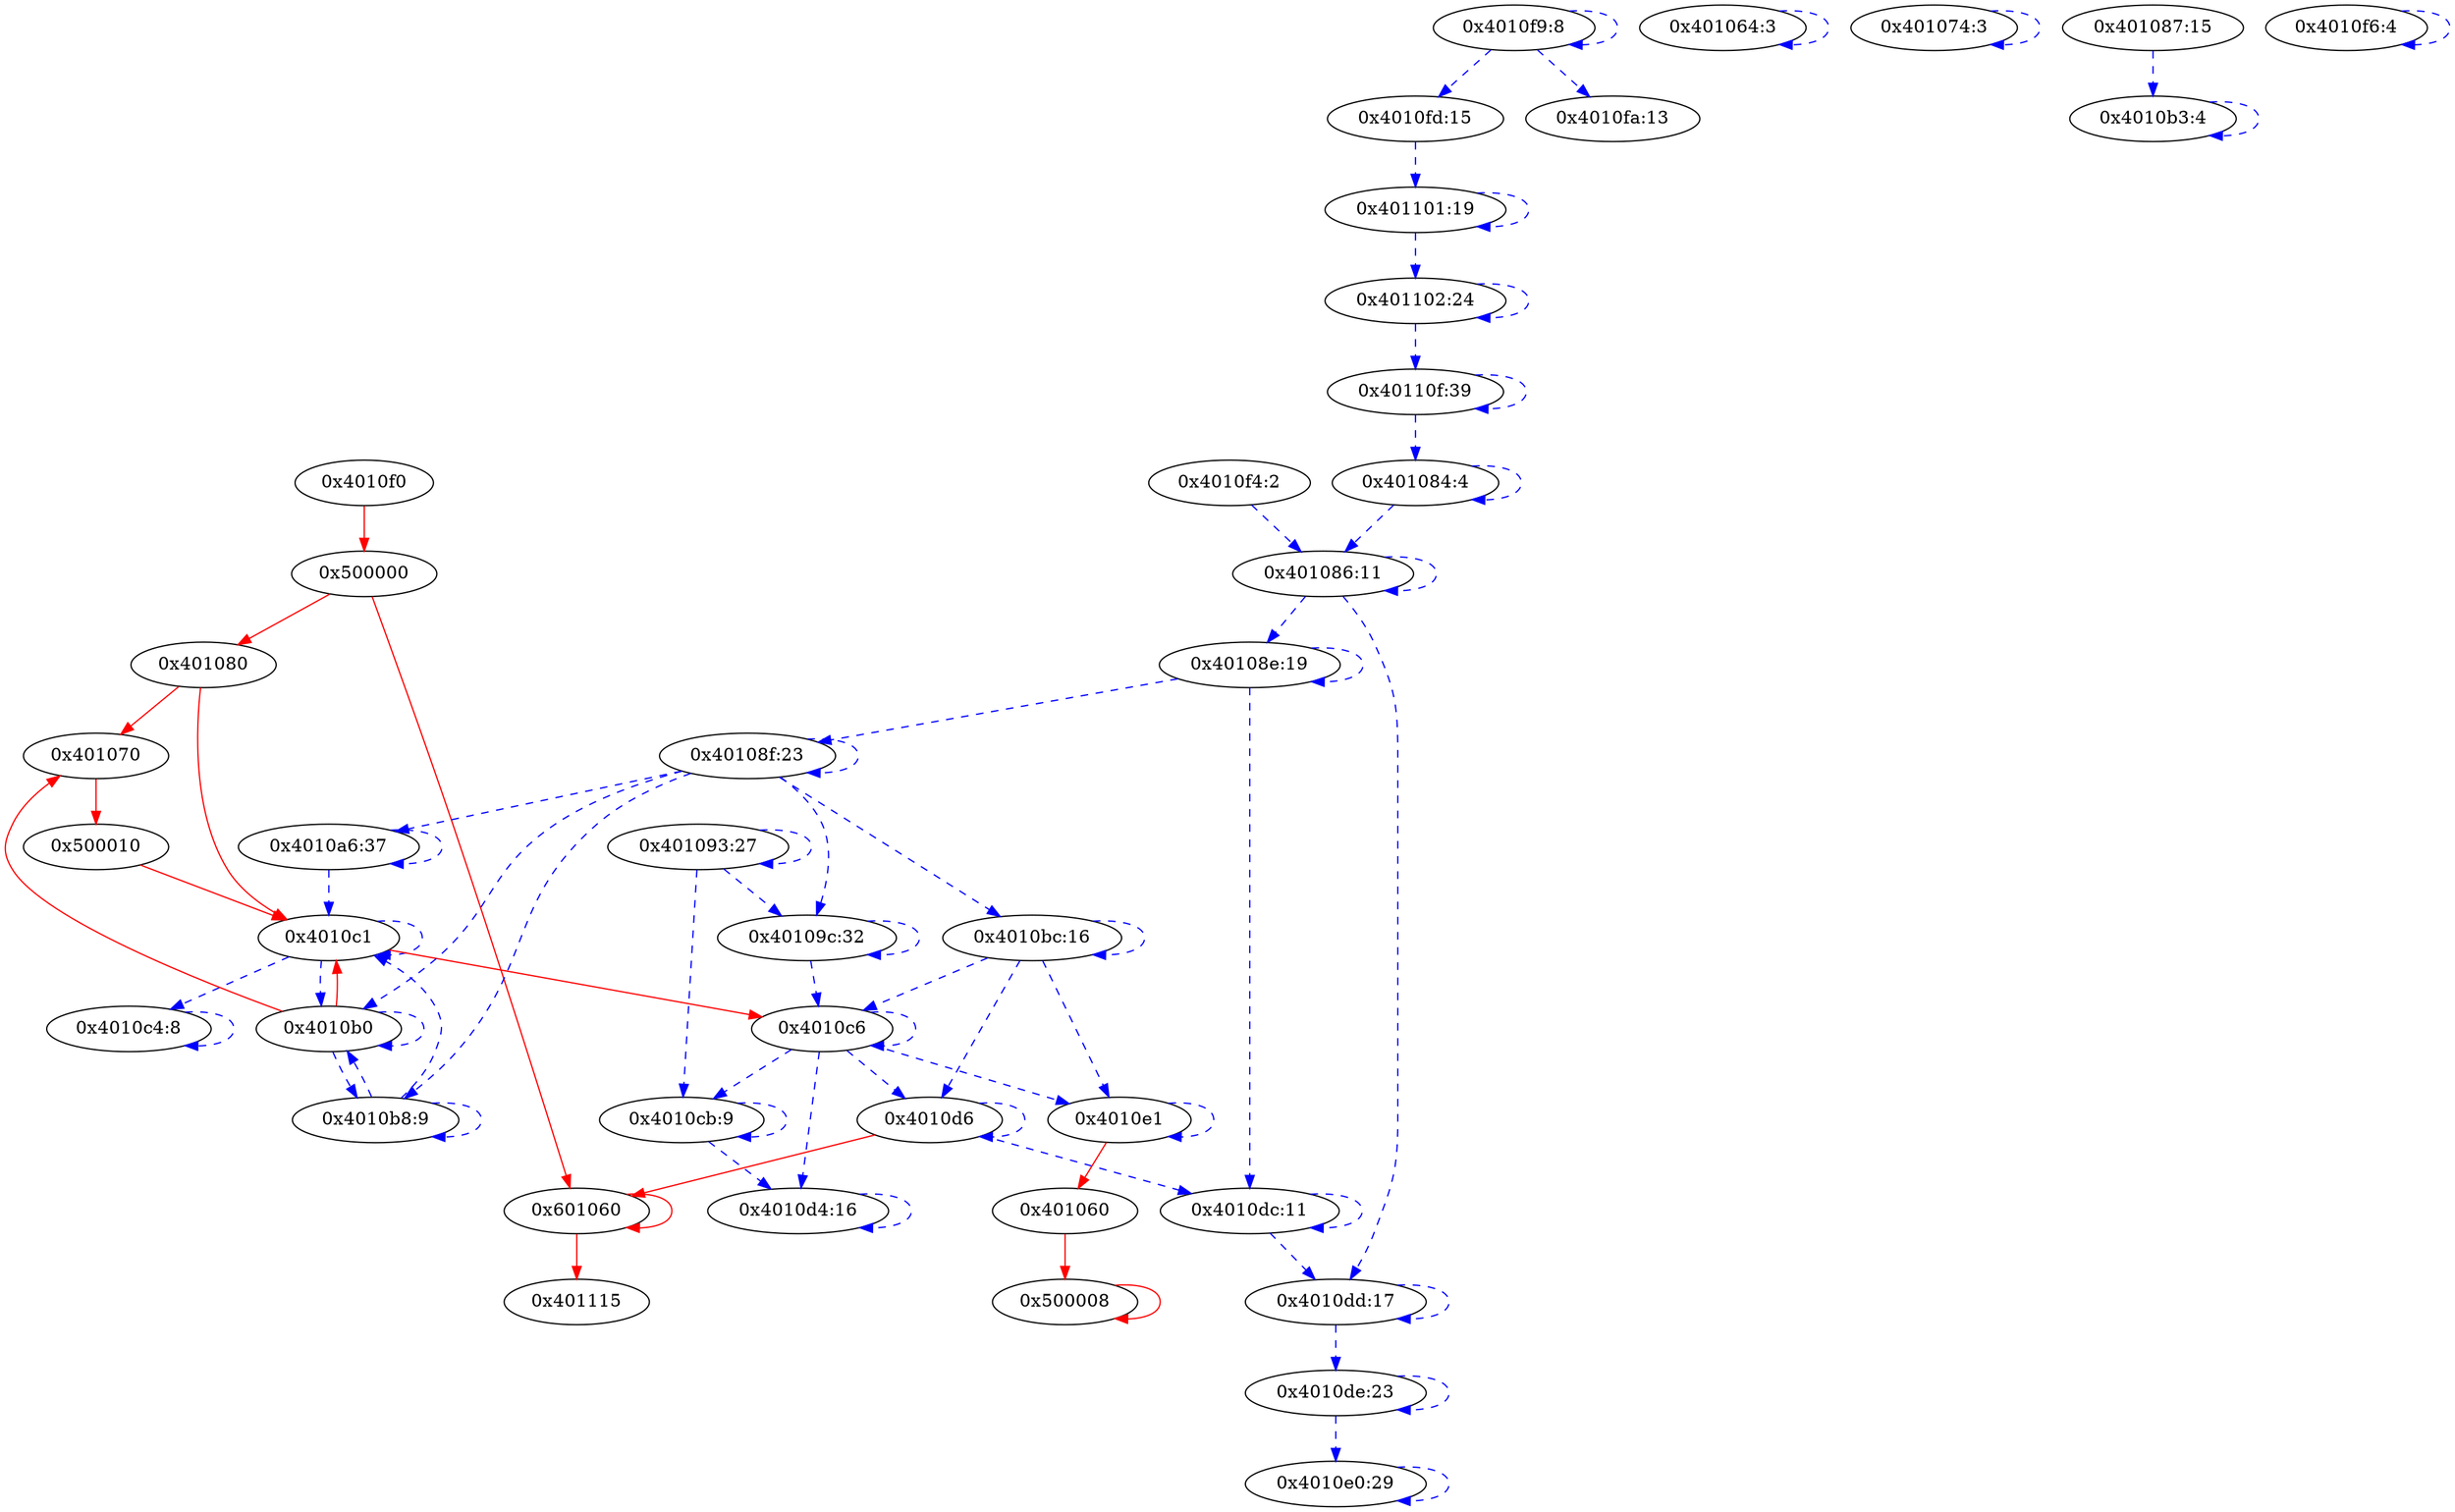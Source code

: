 digraph {
"4010f0" [label="0x4010f0"];
500000 [label="0x500000"];
401080 [label="0x401080"];
401070 [label="0x401070"];
500010 [label="0x500010"];
"4010c1" [label="0x4010c1"];
"4010b0" [label="0x4010b0"];
"4010c6" [label="0x4010c6"];
"4010d6" [label="0x4010d6"];
"4010e1" [label="0x4010e1"];
601060 [label="0x601060"];
401060 [label="0x401060"];
500008 [label="0x500008"];
401115 [label="0x401115"];
401064 [label="0x401064:3"];
401074 [label="0x401074:3"];
"4010b8" [label="0x4010b8:9"];
"4010b3" [label="0x4010b3:4"];
"4010bc" [label="0x4010bc:16"];
"4010c4" [label="0x4010c4:8"];
"4010cb" [label="0x4010cb:9"];
"4010d4" [label="0x4010d4:16"];
"4010dc" [label="0x4010dc:11"];
"4010dd" [label="0x4010dd:17"];
"4010de" [label="0x4010de:23"];
"4010e0" [label="0x4010e0:29"];
401084 [label="0x401084:4"];
401086 [label="0x401086:11"];
"40108e" [label="0x40108e:19"];
"40108f" [label="0x40108f:23"];
"40109c" [label="0x40109c:32"];
"4010a6" [label="0x4010a6:37"];
401093 [label="0x401093:27"];
401087 [label="0x401087:15"];
"4010f6" [label="0x4010f6:4"];
"4010f9" [label="0x4010f9:8"];
"4010fa" [label="0x4010fa:13"];
"4010fd" [label="0x4010fd:15"];
401101 [label="0x401101:19"];
401102 [label="0x401102:24"];
"40110f" [label="0x40110f:39"];
"4010f4" [label="0x4010f4:2"];
"4010f0" -> 500000 [type=control, color=red, style=solid];
500000 -> 401080 [type=control, color=red, style=solid];
500000 -> 601060 [type=control, color=red, style=solid];
401080 -> 401070 [type=control, color=red, style=solid];
401080 -> "4010c1" [type=control, color=red, style=solid];
401070 -> 500010 [type=control, color=red, style=solid];
500010 -> "4010c1" [type=control, color=red, style=solid];
"4010c1" -> "4010b0" [type=data, color=blue, style=dashed];
"4010c1" -> "4010c6" [type=control, color=red, style=solid];
"4010c1" -> "4010c1" [type=data, color=blue, style=dashed];
"4010c1" -> "4010c4" [type=data, color=blue, style=dashed];
"4010b0" -> 401070 [type=control, color=red, style=solid];
"4010b0" -> "4010c1" [type=control, color=red, style=solid];
"4010b0" -> "4010b0" [type=data, color=blue, style=dashed];
"4010b0" -> "4010b8" [type=data, color=blue, style=dashed];
"4010c6" -> "4010d6" [type=data, color=blue, style=dashed];
"4010c6" -> "4010e1" [type=data, color=blue, style=dashed];
"4010c6" -> "4010c6" [type=data, color=blue, style=dashed];
"4010c6" -> "4010cb" [type=data, color=blue, style=dashed];
"4010c6" -> "4010d4" [type=data, color=blue, style=dashed];
"4010d6" -> 601060 [type=control, color=red, style=solid];
"4010d6" -> "4010d6" [type=data, color=blue, style=dashed];
"4010d6" -> "4010dc" [type=data, color=blue, style=dashed];
"4010e1" -> 401060 [type=control, color=red, style=solid];
"4010e1" -> "4010e1" [type=data, color=blue, style=dashed];
601060 -> 601060 [type=control, color=red, style=solid];
601060 -> 401115 [type=control, color=red, style=solid];
401060 -> 500008 [type=control, color=red, style=solid];
500008 -> 500008 [type=control, color=red, style=solid];
401064 -> 401064 [type=data, color=blue, style=dashed];
401074 -> 401074 [type=data, color=blue, style=dashed];
"4010b8" -> "4010b8" [type=data, color=blue, style=dashed];
"4010b8" -> "4010c1" [type=data, color=blue, style=dashed];
"4010b8" -> "4010b0" [type=data, color=blue, style=dashed];
"4010b3" -> "4010b3" [type=data, color=blue, style=dashed];
"4010bc" -> "4010bc" [type=data, color=blue, style=dashed];
"4010bc" -> "4010c6" [type=data, color=blue, style=dashed];
"4010bc" -> "4010d6" [type=data, color=blue, style=dashed];
"4010bc" -> "4010e1" [type=data, color=blue, style=dashed];
"4010c4" -> "4010c4" [type=data, color=blue, style=dashed];
"4010cb" -> "4010cb" [type=data, color=blue, style=dashed];
"4010cb" -> "4010d4" [type=data, color=blue, style=dashed];
"4010d4" -> "4010d4" [type=data, color=blue, style=dashed];
"4010dc" -> "4010dc" [type=data, color=blue, style=dashed];
"4010dc" -> "4010dd" [type=data, color=blue, style=dashed];
"4010dd" -> "4010dd" [type=data, color=blue, style=dashed];
"4010dd" -> "4010de" [type=data, color=blue, style=dashed];
"4010de" -> "4010de" [type=data, color=blue, style=dashed];
"4010de" -> "4010e0" [type=data, color=blue, style=dashed];
"4010e0" -> "4010e0" [type=data, color=blue, style=dashed];
401084 -> 401084 [type=data, color=blue, style=dashed];
401084 -> 401086 [type=data, color=blue, style=dashed];
401086 -> 401086 [type=data, color=blue, style=dashed];
401086 -> "40108e" [type=data, color=blue, style=dashed];
401086 -> "4010dd" [type=data, color=blue, style=dashed];
"40108e" -> "40108e" [type=data, color=blue, style=dashed];
"40108e" -> "40108f" [type=data, color=blue, style=dashed];
"40108e" -> "4010dc" [type=data, color=blue, style=dashed];
"40108f" -> "40108f" [type=data, color=blue, style=dashed];
"40108f" -> "40109c" [type=data, color=blue, style=dashed];
"40108f" -> "4010a6" [type=data, color=blue, style=dashed];
"40108f" -> "4010b0" [type=data, color=blue, style=dashed];
"40108f" -> "4010b8" [type=data, color=blue, style=dashed];
"40108f" -> "4010bc" [type=data, color=blue, style=dashed];
"40109c" -> "40109c" [type=data, color=blue, style=dashed];
"40109c" -> "4010c6" [type=data, color=blue, style=dashed];
"4010a6" -> "4010a6" [type=data, color=blue, style=dashed];
"4010a6" -> "4010c1" [type=data, color=blue, style=dashed];
401093 -> 401093 [type=data, color=blue, style=dashed];
401093 -> "4010cb" [type=data, color=blue, style=dashed];
401093 -> "40109c" [type=data, color=blue, style=dashed];
401087 -> "4010b3" [type=data, color=blue, style=dashed];
"4010f6" -> "4010f6" [type=data, color=blue, style=dashed];
"4010f9" -> "4010f9" [type=data, color=blue, style=dashed];
"4010f9" -> "4010fa" [type=data, color=blue, style=dashed];
"4010f9" -> "4010fd" [type=data, color=blue, style=dashed];
"4010fd" -> 401101 [type=data, color=blue, style=dashed];
401101 -> 401101 [type=data, color=blue, style=dashed];
401101 -> 401102 [type=data, color=blue, style=dashed];
401102 -> 401102 [type=data, color=blue, style=dashed];
401102 -> "40110f" [type=data, color=blue, style=dashed];
"40110f" -> "40110f" [type=data, color=blue, style=dashed];
"40110f" -> 401084 [type=data, color=blue, style=dashed];
"4010f4" -> 401086 [type=data, color=blue, style=dashed];
}
